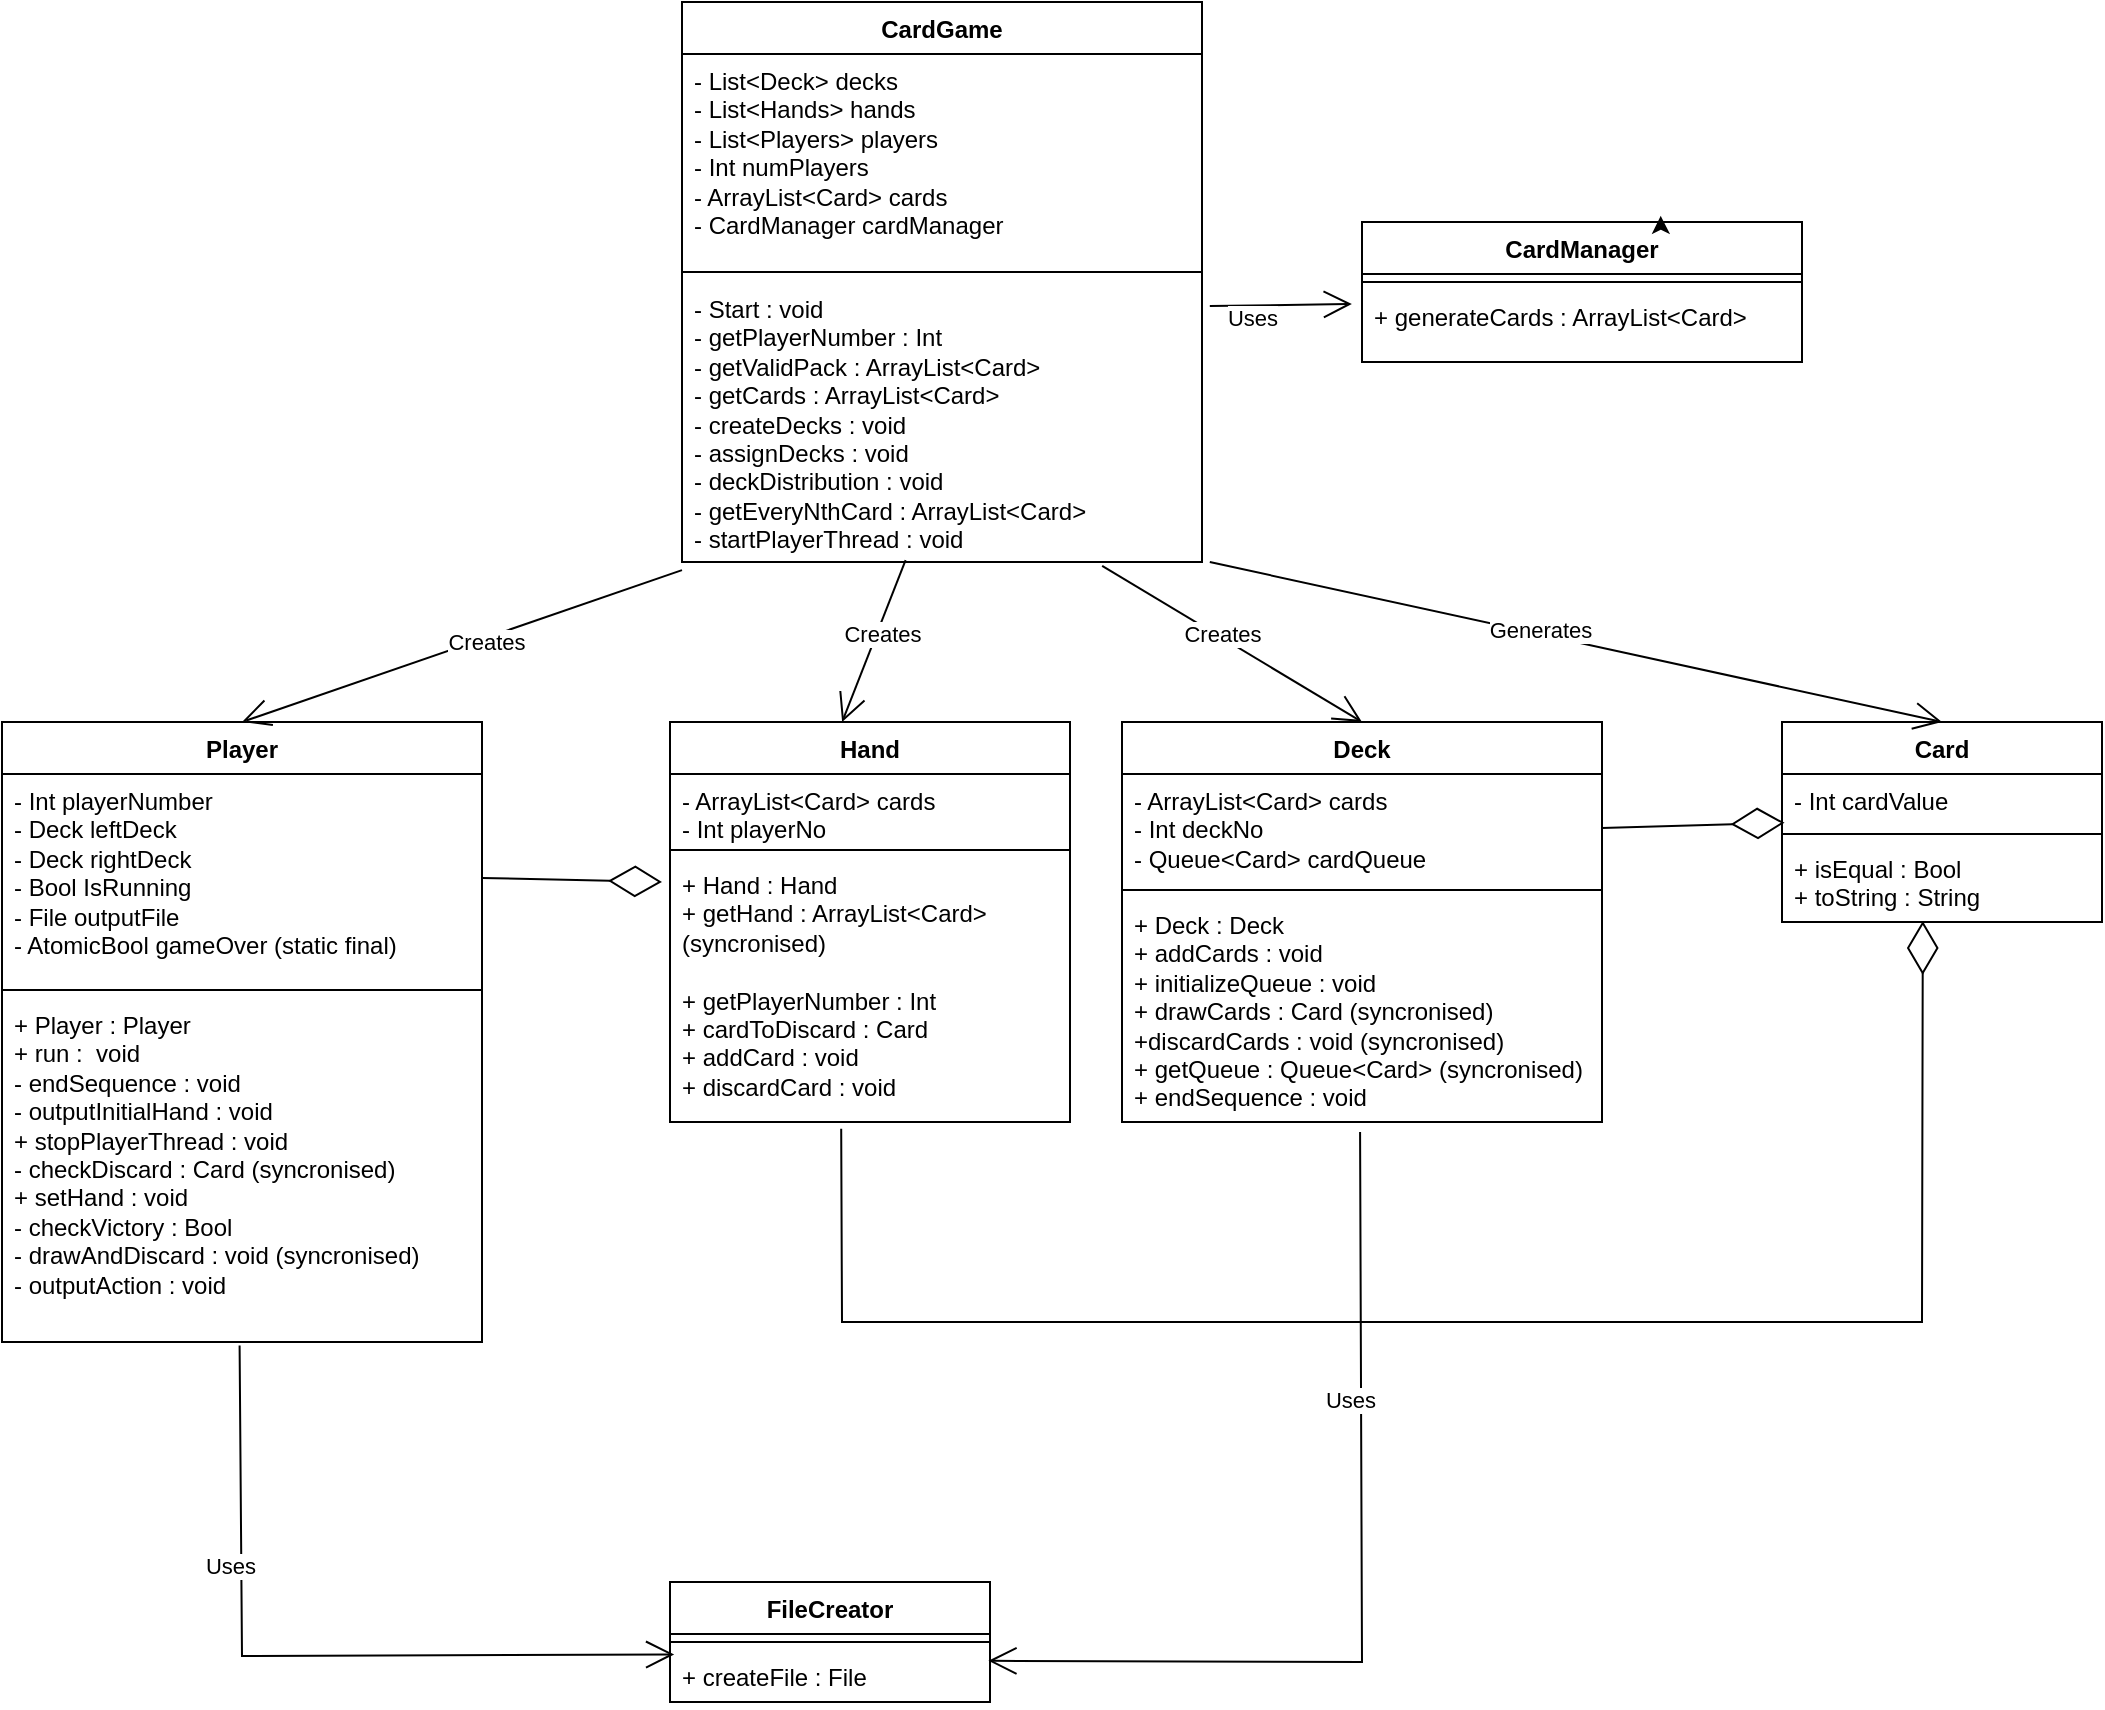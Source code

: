 <mxfile version="24.9.2">
  <diagram id="C5RBs43oDa-KdzZeNtuy" name="Page-1">
    <mxGraphModel dx="1636" dy="436" grid="1" gridSize="10" guides="1" tooltips="1" connect="1" arrows="1" fold="1" page="1" pageScale="1" pageWidth="827" pageHeight="1169" math="0" shadow="0">
      <root>
        <mxCell id="WIyWlLk6GJQsqaUBKTNV-0" />
        <mxCell id="WIyWlLk6GJQsqaUBKTNV-1" parent="WIyWlLk6GJQsqaUBKTNV-0" />
        <mxCell id="hnP73HRf14iYfMmKn1nl-7" value="CardGame" style="swimlane;fontStyle=1;align=center;verticalAlign=top;childLayout=stackLayout;horizontal=1;startSize=26;horizontalStack=0;resizeParent=1;resizeParentMax=0;resizeLast=0;collapsible=1;marginBottom=0;whiteSpace=wrap;html=1;" vertex="1" parent="WIyWlLk6GJQsqaUBKTNV-1">
          <mxGeometry x="260" y="40" width="260" height="280" as="geometry" />
        </mxCell>
        <mxCell id="hnP73HRf14iYfMmKn1nl-8" value="&lt;div&gt;- List&amp;lt;Deck&amp;gt; decks&lt;/div&gt;&lt;div&gt;- List&amp;lt;Hands&amp;gt; hands&lt;/div&gt;&lt;div&gt;- List&amp;lt;Players&amp;gt; players&lt;/div&gt;&lt;div&gt;- Int numPlayers&lt;/div&gt;&lt;div&gt;- ArrayList&amp;lt;Card&amp;gt; cards&lt;/div&gt;&lt;div&gt;- CardManager cardManager&lt;/div&gt;&lt;div&gt;&lt;br&gt;&lt;/div&gt;&lt;div&gt;&lt;br&gt;&lt;br&gt;&lt;/div&gt;" style="text;strokeColor=none;fillColor=none;align=left;verticalAlign=top;spacingLeft=4;spacingRight=4;overflow=hidden;rotatable=0;points=[[0,0.5],[1,0.5]];portConstraint=eastwest;whiteSpace=wrap;html=1;" vertex="1" parent="hnP73HRf14iYfMmKn1nl-7">
          <mxGeometry y="26" width="260" height="104" as="geometry" />
        </mxCell>
        <mxCell id="hnP73HRf14iYfMmKn1nl-9" value="" style="line;strokeWidth=1;fillColor=none;align=left;verticalAlign=middle;spacingTop=-1;spacingLeft=3;spacingRight=3;rotatable=0;labelPosition=right;points=[];portConstraint=eastwest;strokeColor=inherit;" vertex="1" parent="hnP73HRf14iYfMmKn1nl-7">
          <mxGeometry y="130" width="260" height="10" as="geometry" />
        </mxCell>
        <mxCell id="hnP73HRf14iYfMmKn1nl-10" value="&lt;div&gt;- Start : void&lt;/div&gt;&lt;div&gt;- getPlayerNumber : Int&lt;/div&gt;&lt;div&gt;- getValidPack : ArrayList&amp;lt;Card&amp;gt;&lt;/div&gt;&lt;div&gt;- getCards : ArrayList&amp;lt;Card&amp;gt;&lt;/div&gt;&lt;div&gt;- createDecks : void&lt;/div&gt;&lt;div&gt;- assignDecks : void&lt;/div&gt;&lt;div&gt;- deckDistribution : void&lt;/div&gt;&lt;div&gt;- getEveryNthCard : ArrayList&amp;lt;Card&amp;gt;&lt;/div&gt;&lt;div&gt;- startPlayerThread : void&lt;/div&gt;&lt;div&gt;&lt;br&gt;&lt;/div&gt;" style="text;strokeColor=none;fillColor=none;align=left;verticalAlign=top;spacingLeft=4;spacingRight=4;overflow=hidden;rotatable=0;points=[[0,0.5],[1,0.5]];portConstraint=eastwest;whiteSpace=wrap;html=1;" vertex="1" parent="hnP73HRf14iYfMmKn1nl-7">
          <mxGeometry y="140" width="260" height="140" as="geometry" />
        </mxCell>
        <mxCell id="hnP73HRf14iYfMmKn1nl-11" value="Player" style="swimlane;fontStyle=1;align=center;verticalAlign=top;childLayout=stackLayout;horizontal=1;startSize=26;horizontalStack=0;resizeParent=1;resizeParentMax=0;resizeLast=0;collapsible=1;marginBottom=0;whiteSpace=wrap;html=1;" vertex="1" parent="WIyWlLk6GJQsqaUBKTNV-1">
          <mxGeometry x="-80" y="400" width="240" height="310" as="geometry" />
        </mxCell>
        <mxCell id="hnP73HRf14iYfMmKn1nl-12" value="&lt;div&gt;- Int playerNumber&lt;/div&gt;&lt;div&gt;- Deck leftDeck&lt;/div&gt;&lt;div&gt;- Deck rightDeck &lt;br&gt;&lt;/div&gt;&lt;div&gt;- Bool IsRunning&lt;/div&gt;&lt;div&gt;- File outputFile&lt;/div&gt;&lt;div&gt;- AtomicBool gameOver (static final) &lt;br&gt;&lt;/div&gt;&lt;div&gt;&lt;br&gt;&lt;/div&gt;" style="text;strokeColor=none;fillColor=none;align=left;verticalAlign=top;spacingLeft=4;spacingRight=4;overflow=hidden;rotatable=0;points=[[0,0.5],[1,0.5]];portConstraint=eastwest;whiteSpace=wrap;html=1;" vertex="1" parent="hnP73HRf14iYfMmKn1nl-11">
          <mxGeometry y="26" width="240" height="104" as="geometry" />
        </mxCell>
        <mxCell id="hnP73HRf14iYfMmKn1nl-13" value="" style="line;strokeWidth=1;fillColor=none;align=left;verticalAlign=middle;spacingTop=-1;spacingLeft=3;spacingRight=3;rotatable=0;labelPosition=right;points=[];portConstraint=eastwest;strokeColor=inherit;" vertex="1" parent="hnP73HRf14iYfMmKn1nl-11">
          <mxGeometry y="130" width="240" height="8" as="geometry" />
        </mxCell>
        <mxCell id="hnP73HRf14iYfMmKn1nl-14" value="&lt;div&gt;+ Player : Player&lt;/div&gt;&lt;div&gt;+ run :&amp;nbsp; void&lt;/div&gt;&lt;div&gt;- endSequence : void&lt;/div&gt;&lt;div&gt;- outputInitialHand : void&lt;/div&gt;&lt;div&gt;+ stopPlayerThread : void&lt;/div&gt;&lt;div&gt;- checkDiscard : Card (syncronised)&lt;/div&gt;&lt;div&gt;+ setHand : void&lt;/div&gt;&lt;div&gt;- checkVictory : Bool &lt;br&gt;&lt;/div&gt;&lt;div&gt;- drawAndDiscard : void (syncronised)&lt;/div&gt;&lt;div&gt;- outputAction : void&lt;br&gt;&lt;/div&gt;" style="text;strokeColor=none;fillColor=none;align=left;verticalAlign=top;spacingLeft=4;spacingRight=4;overflow=hidden;rotatable=0;points=[[0,0.5],[1,0.5]];portConstraint=eastwest;whiteSpace=wrap;html=1;" vertex="1" parent="hnP73HRf14iYfMmKn1nl-11">
          <mxGeometry y="138" width="240" height="172" as="geometry" />
        </mxCell>
        <mxCell id="hnP73HRf14iYfMmKn1nl-15" value="Deck" style="swimlane;fontStyle=1;align=center;verticalAlign=top;childLayout=stackLayout;horizontal=1;startSize=26;horizontalStack=0;resizeParent=1;resizeParentMax=0;resizeLast=0;collapsible=1;marginBottom=0;whiteSpace=wrap;html=1;" vertex="1" parent="WIyWlLk6GJQsqaUBKTNV-1">
          <mxGeometry x="480" y="400" width="240" height="200" as="geometry" />
        </mxCell>
        <mxCell id="hnP73HRf14iYfMmKn1nl-16" value="&lt;div&gt;- ArrayList&amp;lt;Card&amp;gt; cards&lt;/div&gt;&lt;div&gt;- Int deckNo &lt;br&gt;&lt;/div&gt;&lt;div&gt;- Queue&amp;lt;Card&amp;gt; cardQueue&lt;br&gt;&lt;/div&gt;" style="text;strokeColor=none;fillColor=none;align=left;verticalAlign=top;spacingLeft=4;spacingRight=4;overflow=hidden;rotatable=0;points=[[0,0.5],[1,0.5]];portConstraint=eastwest;whiteSpace=wrap;html=1;" vertex="1" parent="hnP73HRf14iYfMmKn1nl-15">
          <mxGeometry y="26" width="240" height="54" as="geometry" />
        </mxCell>
        <mxCell id="hnP73HRf14iYfMmKn1nl-17" value="" style="line;strokeWidth=1;fillColor=none;align=left;verticalAlign=middle;spacingTop=-1;spacingLeft=3;spacingRight=3;rotatable=0;labelPosition=right;points=[];portConstraint=eastwest;strokeColor=inherit;" vertex="1" parent="hnP73HRf14iYfMmKn1nl-15">
          <mxGeometry y="80" width="240" height="8" as="geometry" />
        </mxCell>
        <mxCell id="hnP73HRf14iYfMmKn1nl-18" value="&lt;div&gt;+ Deck : Deck&lt;/div&gt;&lt;div&gt;+ addCards : void &lt;br&gt;&lt;/div&gt;&lt;div&gt;+ initializeQueue : void&lt;/div&gt;&lt;div&gt;+ drawCards : Card (syncronised)&lt;/div&gt;&lt;div&gt;+discardCards : void (syncronised) &lt;br&gt;&lt;/div&gt;&lt;div&gt;+ getQueue : Queue&amp;lt;Card&amp;gt; (syncronised)&lt;/div&gt;&lt;div&gt;+ endSequence : void&lt;br&gt;&lt;/div&gt;" style="text;strokeColor=none;fillColor=none;align=left;verticalAlign=top;spacingLeft=4;spacingRight=4;overflow=hidden;rotatable=0;points=[[0,0.5],[1,0.5]];portConstraint=eastwest;whiteSpace=wrap;html=1;" vertex="1" parent="hnP73HRf14iYfMmKn1nl-15">
          <mxGeometry y="88" width="240" height="112" as="geometry" />
        </mxCell>
        <mxCell id="hnP73HRf14iYfMmKn1nl-19" value="CardManager" style="swimlane;fontStyle=1;align=center;verticalAlign=top;childLayout=stackLayout;horizontal=1;startSize=26;horizontalStack=0;resizeParent=1;resizeParentMax=0;resizeLast=0;collapsible=1;marginBottom=0;whiteSpace=wrap;html=1;" vertex="1" parent="WIyWlLk6GJQsqaUBKTNV-1">
          <mxGeometry x="600" y="150" width="220" height="70" as="geometry" />
        </mxCell>
        <mxCell id="hnP73HRf14iYfMmKn1nl-21" value="" style="line;strokeWidth=1;fillColor=none;align=left;verticalAlign=middle;spacingTop=-1;spacingLeft=3;spacingRight=3;rotatable=0;labelPosition=right;points=[];portConstraint=eastwest;strokeColor=inherit;" vertex="1" parent="hnP73HRf14iYfMmKn1nl-19">
          <mxGeometry y="26" width="220" height="8" as="geometry" />
        </mxCell>
        <mxCell id="hnP73HRf14iYfMmKn1nl-22" value="+ generateCards : ArrayList&amp;lt;Card&amp;gt;" style="text;strokeColor=none;fillColor=none;align=left;verticalAlign=top;spacingLeft=4;spacingRight=4;overflow=hidden;rotatable=0;points=[[0,0.5],[1,0.5]];portConstraint=eastwest;whiteSpace=wrap;html=1;" vertex="1" parent="hnP73HRf14iYfMmKn1nl-19">
          <mxGeometry y="34" width="220" height="36" as="geometry" />
        </mxCell>
        <mxCell id="hnP73HRf14iYfMmKn1nl-23" value="FileCreator" style="swimlane;fontStyle=1;align=center;verticalAlign=top;childLayout=stackLayout;horizontal=1;startSize=26;horizontalStack=0;resizeParent=1;resizeParentMax=0;resizeLast=0;collapsible=1;marginBottom=0;whiteSpace=wrap;html=1;" vertex="1" parent="WIyWlLk6GJQsqaUBKTNV-1">
          <mxGeometry x="254" y="830" width="160" height="60" as="geometry" />
        </mxCell>
        <mxCell id="hnP73HRf14iYfMmKn1nl-25" value="" style="line;strokeWidth=1;fillColor=none;align=left;verticalAlign=middle;spacingTop=-1;spacingLeft=3;spacingRight=3;rotatable=0;labelPosition=right;points=[];portConstraint=eastwest;strokeColor=inherit;" vertex="1" parent="hnP73HRf14iYfMmKn1nl-23">
          <mxGeometry y="26" width="160" height="8" as="geometry" />
        </mxCell>
        <mxCell id="hnP73HRf14iYfMmKn1nl-26" value="+ createFile : File" style="text;strokeColor=none;fillColor=none;align=left;verticalAlign=top;spacingLeft=4;spacingRight=4;overflow=hidden;rotatable=0;points=[[0,0.5],[1,0.5]];portConstraint=eastwest;whiteSpace=wrap;html=1;" vertex="1" parent="hnP73HRf14iYfMmKn1nl-23">
          <mxGeometry y="34" width="160" height="26" as="geometry" />
        </mxCell>
        <mxCell id="hnP73HRf14iYfMmKn1nl-27" value="Hand" style="swimlane;fontStyle=1;align=center;verticalAlign=top;childLayout=stackLayout;horizontal=1;startSize=26;horizontalStack=0;resizeParent=1;resizeParentMax=0;resizeLast=0;collapsible=1;marginBottom=0;whiteSpace=wrap;html=1;" vertex="1" parent="WIyWlLk6GJQsqaUBKTNV-1">
          <mxGeometry x="254" y="400" width="200" height="200" as="geometry" />
        </mxCell>
        <mxCell id="hnP73HRf14iYfMmKn1nl-44" value="" style="endArrow=open;endFill=1;endSize=12;html=1;rounded=0;entryX=0.5;entryY=0;entryDx=0;entryDy=0;exitX=0.43;exitY=0.993;exitDx=0;exitDy=0;exitPerimeter=0;" edge="1" parent="hnP73HRf14iYfMmKn1nl-27" source="hnP73HRf14iYfMmKn1nl-10">
          <mxGeometry width="160" relative="1" as="geometry">
            <mxPoint x="-134.0" y="-95.94" as="sourcePoint" />
            <mxPoint x="86.06" as="targetPoint" />
          </mxGeometry>
        </mxCell>
        <mxCell id="hnP73HRf14iYfMmKn1nl-45" value="Creates" style="edgeLabel;html=1;align=center;verticalAlign=middle;resizable=0;points=[];" vertex="1" connectable="0" parent="hnP73HRf14iYfMmKn1nl-44">
          <mxGeometry x="-0.104" y="2" relative="1" as="geometry">
            <mxPoint as="offset" />
          </mxGeometry>
        </mxCell>
        <mxCell id="hnP73HRf14iYfMmKn1nl-28" value="&lt;div&gt;- ArrayList&amp;lt;Card&amp;gt; cards&lt;/div&gt;&lt;div&gt;- Int playerNo&lt;br&gt;&lt;/div&gt;" style="text;strokeColor=none;fillColor=none;align=left;verticalAlign=top;spacingLeft=4;spacingRight=4;overflow=hidden;rotatable=0;points=[[0,0.5],[1,0.5]];portConstraint=eastwest;whiteSpace=wrap;html=1;" vertex="1" parent="hnP73HRf14iYfMmKn1nl-27">
          <mxGeometry y="26" width="200" height="34" as="geometry" />
        </mxCell>
        <mxCell id="hnP73HRf14iYfMmKn1nl-29" value="" style="line;strokeWidth=1;fillColor=none;align=left;verticalAlign=middle;spacingTop=-1;spacingLeft=3;spacingRight=3;rotatable=0;labelPosition=right;points=[];portConstraint=eastwest;strokeColor=inherit;" vertex="1" parent="hnP73HRf14iYfMmKn1nl-27">
          <mxGeometry y="60" width="200" height="8" as="geometry" />
        </mxCell>
        <mxCell id="hnP73HRf14iYfMmKn1nl-30" value="&lt;div&gt;+ Hand : Hand&lt;/div&gt;&lt;div&gt;+ getHand : ArrayList&amp;lt;Card&amp;gt; (syncronised)&lt;br&gt;&lt;/div&gt;&lt;div&gt;&lt;br&gt;&lt;/div&gt;&lt;div&gt;+ getPlayerNumber : Int&lt;/div&gt;&lt;div&gt;+ cardToDiscard : Card&lt;/div&gt;&lt;div&gt;+ addCard : void&lt;/div&gt;&lt;div&gt;+ discardCard : void&lt;br&gt;&lt;/div&gt;&lt;div&gt;&lt;br&gt;&lt;/div&gt;" style="text;strokeColor=none;fillColor=none;align=left;verticalAlign=top;spacingLeft=4;spacingRight=4;overflow=hidden;rotatable=0;points=[[0,0.5],[1,0.5]];portConstraint=eastwest;whiteSpace=wrap;html=1;" vertex="1" parent="hnP73HRf14iYfMmKn1nl-27">
          <mxGeometry y="68" width="200" height="132" as="geometry" />
        </mxCell>
        <mxCell id="hnP73HRf14iYfMmKn1nl-31" value="Card" style="swimlane;fontStyle=1;align=center;verticalAlign=top;childLayout=stackLayout;horizontal=1;startSize=26;horizontalStack=0;resizeParent=1;resizeParentMax=0;resizeLast=0;collapsible=1;marginBottom=0;whiteSpace=wrap;html=1;" vertex="1" parent="WIyWlLk6GJQsqaUBKTNV-1">
          <mxGeometry x="810" y="400" width="160" height="100" as="geometry" />
        </mxCell>
        <mxCell id="hnP73HRf14iYfMmKn1nl-32" value="- Int cardValue" style="text;strokeColor=none;fillColor=none;align=left;verticalAlign=top;spacingLeft=4;spacingRight=4;overflow=hidden;rotatable=0;points=[[0,0.5],[1,0.5]];portConstraint=eastwest;whiteSpace=wrap;html=1;" vertex="1" parent="hnP73HRf14iYfMmKn1nl-31">
          <mxGeometry y="26" width="160" height="26" as="geometry" />
        </mxCell>
        <mxCell id="hnP73HRf14iYfMmKn1nl-33" value="" style="line;strokeWidth=1;fillColor=none;align=left;verticalAlign=middle;spacingTop=-1;spacingLeft=3;spacingRight=3;rotatable=0;labelPosition=right;points=[];portConstraint=eastwest;strokeColor=inherit;" vertex="1" parent="hnP73HRf14iYfMmKn1nl-31">
          <mxGeometry y="52" width="160" height="8" as="geometry" />
        </mxCell>
        <mxCell id="hnP73HRf14iYfMmKn1nl-34" value="&lt;div&gt;+ isEqual : Bool&lt;/div&gt;&lt;div&gt;+ toString : String&lt;br&gt;&lt;/div&gt;" style="text;strokeColor=none;fillColor=none;align=left;verticalAlign=top;spacingLeft=4;spacingRight=4;overflow=hidden;rotatable=0;points=[[0,0.5],[1,0.5]];portConstraint=eastwest;whiteSpace=wrap;html=1;" vertex="1" parent="hnP73HRf14iYfMmKn1nl-31">
          <mxGeometry y="60" width="160" height="40" as="geometry" />
        </mxCell>
        <mxCell id="hnP73HRf14iYfMmKn1nl-35" style="edgeStyle=orthogonalEdgeStyle;rounded=0;orthogonalLoop=1;jettySize=auto;html=1;exitX=0.75;exitY=0;exitDx=0;exitDy=0;entryX=0.679;entryY=-0.044;entryDx=0;entryDy=0;entryPerimeter=0;" edge="1" parent="WIyWlLk6GJQsqaUBKTNV-1" source="hnP73HRf14iYfMmKn1nl-19" target="hnP73HRf14iYfMmKn1nl-19">
          <mxGeometry relative="1" as="geometry" />
        </mxCell>
        <mxCell id="hnP73HRf14iYfMmKn1nl-36" value="" style="endArrow=open;endFill=1;endSize=12;html=1;rounded=0;entryX=-0.023;entryY=0.194;entryDx=0;entryDy=0;entryPerimeter=0;exitX=1.015;exitY=0.086;exitDx=0;exitDy=0;exitPerimeter=0;" edge="1" parent="WIyWlLk6GJQsqaUBKTNV-1" source="hnP73HRf14iYfMmKn1nl-10" target="hnP73HRf14iYfMmKn1nl-22">
          <mxGeometry width="160" relative="1" as="geometry">
            <mxPoint x="330" y="410" as="sourcePoint" />
            <mxPoint x="490" y="410" as="targetPoint" />
          </mxGeometry>
        </mxCell>
        <mxCell id="hnP73HRf14iYfMmKn1nl-37" value="Uses" style="edgeLabel;html=1;align=center;verticalAlign=middle;resizable=0;points=[];" vertex="1" connectable="0" parent="hnP73HRf14iYfMmKn1nl-36">
          <mxGeometry x="-0.409" y="-6" relative="1" as="geometry">
            <mxPoint as="offset" />
          </mxGeometry>
        </mxCell>
        <mxCell id="hnP73HRf14iYfMmKn1nl-38" value="" style="endArrow=open;endFill=1;endSize=12;html=1;rounded=0;entryX=0.5;entryY=0;entryDx=0;entryDy=0;exitX=1.015;exitY=1;exitDx=0;exitDy=0;exitPerimeter=0;" edge="1" parent="WIyWlLk6GJQsqaUBKTNV-1" source="hnP73HRf14iYfMmKn1nl-10" target="hnP73HRf14iYfMmKn1nl-31">
          <mxGeometry width="160" relative="1" as="geometry">
            <mxPoint x="330" y="410" as="sourcePoint" />
            <mxPoint x="490" y="410" as="targetPoint" />
          </mxGeometry>
        </mxCell>
        <mxCell id="hnP73HRf14iYfMmKn1nl-39" value="Generates" style="edgeLabel;html=1;align=center;verticalAlign=middle;resizable=0;points=[];" vertex="1" connectable="0" parent="hnP73HRf14iYfMmKn1nl-38">
          <mxGeometry x="-0.104" y="2" relative="1" as="geometry">
            <mxPoint as="offset" />
          </mxGeometry>
        </mxCell>
        <mxCell id="hnP73HRf14iYfMmKn1nl-40" value="" style="endArrow=open;endFill=1;endSize=12;html=1;rounded=0;entryX=0.5;entryY=0;entryDx=0;entryDy=0;exitX=0.808;exitY=1.014;exitDx=0;exitDy=0;exitPerimeter=0;" edge="1" parent="WIyWlLk6GJQsqaUBKTNV-1" source="hnP73HRf14iYfMmKn1nl-10" target="hnP73HRf14iYfMmKn1nl-15">
          <mxGeometry width="160" relative="1" as="geometry">
            <mxPoint x="534" y="330" as="sourcePoint" />
            <mxPoint x="740" y="410" as="targetPoint" />
          </mxGeometry>
        </mxCell>
        <mxCell id="hnP73HRf14iYfMmKn1nl-41" value="Creates" style="edgeLabel;html=1;align=center;verticalAlign=middle;resizable=0;points=[];" vertex="1" connectable="0" parent="hnP73HRf14iYfMmKn1nl-40">
          <mxGeometry x="-0.104" y="2" relative="1" as="geometry">
            <mxPoint as="offset" />
          </mxGeometry>
        </mxCell>
        <mxCell id="hnP73HRf14iYfMmKn1nl-42" value="" style="endArrow=open;endFill=1;endSize=12;html=1;rounded=0;entryX=0.5;entryY=0;entryDx=0;entryDy=0;exitX=0;exitY=1.029;exitDx=0;exitDy=0;exitPerimeter=0;" edge="1" parent="WIyWlLk6GJQsqaUBKTNV-1" source="hnP73HRf14iYfMmKn1nl-10" target="hnP73HRf14iYfMmKn1nl-11">
          <mxGeometry width="160" relative="1" as="geometry">
            <mxPoint x="480" y="332" as="sourcePoint" />
            <mxPoint x="540" y="410" as="targetPoint" />
          </mxGeometry>
        </mxCell>
        <mxCell id="hnP73HRf14iYfMmKn1nl-43" value="Creates" style="edgeLabel;html=1;align=center;verticalAlign=middle;resizable=0;points=[];" vertex="1" connectable="0" parent="hnP73HRf14iYfMmKn1nl-42">
          <mxGeometry x="-0.104" y="2" relative="1" as="geometry">
            <mxPoint as="offset" />
          </mxGeometry>
        </mxCell>
        <mxCell id="hnP73HRf14iYfMmKn1nl-47" value="" style="endArrow=diamondThin;endFill=0;endSize=24;html=1;rounded=0;exitX=1;exitY=0.5;exitDx=0;exitDy=0;" edge="1" parent="WIyWlLk6GJQsqaUBKTNV-1" source="hnP73HRf14iYfMmKn1nl-12">
          <mxGeometry width="160" relative="1" as="geometry">
            <mxPoint x="370" y="490" as="sourcePoint" />
            <mxPoint x="250" y="480" as="targetPoint" />
          </mxGeometry>
        </mxCell>
        <mxCell id="hnP73HRf14iYfMmKn1nl-48" value="" style="endArrow=diamondThin;endFill=0;endSize=24;html=1;rounded=0;exitX=1;exitY=0.5;exitDx=0;exitDy=0;entryX=0.008;entryY=0.936;entryDx=0;entryDy=0;entryPerimeter=0;" edge="1" parent="WIyWlLk6GJQsqaUBKTNV-1" source="hnP73HRf14iYfMmKn1nl-16" target="hnP73HRf14iYfMmKn1nl-32">
          <mxGeometry width="160" relative="1" as="geometry">
            <mxPoint x="221" y="458" as="sourcePoint" />
            <mxPoint x="262" y="461" as="targetPoint" />
          </mxGeometry>
        </mxCell>
        <mxCell id="hnP73HRf14iYfMmKn1nl-49" value="" style="endArrow=diamondThin;endFill=0;endSize=24;html=1;rounded=0;entryX=0.44;entryY=0.988;entryDx=0;entryDy=0;entryPerimeter=0;exitX=0.428;exitY=1.026;exitDx=0;exitDy=0;exitPerimeter=0;" edge="1" parent="WIyWlLk6GJQsqaUBKTNV-1" source="hnP73HRf14iYfMmKn1nl-30" target="hnP73HRf14iYfMmKn1nl-34">
          <mxGeometry width="160" relative="1" as="geometry">
            <mxPoint x="340" y="540" as="sourcePoint" />
            <mxPoint x="720" y="487" as="targetPoint" />
            <Array as="points">
              <mxPoint x="340" y="700" />
              <mxPoint x="610" y="700" />
              <mxPoint x="880" y="700" />
            </Array>
          </mxGeometry>
        </mxCell>
        <mxCell id="hnP73HRf14iYfMmKn1nl-52" value="" style="endArrow=open;endFill=1;endSize=12;html=1;rounded=0;entryX=0.013;entryY=0.085;entryDx=0;entryDy=0;entryPerimeter=0;exitX=0.495;exitY=1.01;exitDx=0;exitDy=0;exitPerimeter=0;" edge="1" parent="WIyWlLk6GJQsqaUBKTNV-1" source="hnP73HRf14iYfMmKn1nl-14" target="hnP73HRf14iYfMmKn1nl-26">
          <mxGeometry width="160" relative="1" as="geometry">
            <mxPoint x="534" y="202" as="sourcePoint" />
            <mxPoint x="605" y="201" as="targetPoint" />
            <Array as="points">
              <mxPoint x="40" y="867" />
            </Array>
          </mxGeometry>
        </mxCell>
        <mxCell id="hnP73HRf14iYfMmKn1nl-53" value="Uses" style="edgeLabel;html=1;align=center;verticalAlign=middle;resizable=0;points=[];" vertex="1" connectable="0" parent="hnP73HRf14iYfMmKn1nl-52">
          <mxGeometry x="-0.409" y="-6" relative="1" as="geometry">
            <mxPoint as="offset" />
          </mxGeometry>
        </mxCell>
        <mxCell id="hnP73HRf14iYfMmKn1nl-54" value="" style="endArrow=open;endFill=1;endSize=12;html=1;rounded=0;entryX=0.995;entryY=0.208;entryDx=0;entryDy=0;entryPerimeter=0;exitX=0.496;exitY=1.045;exitDx=0;exitDy=0;exitPerimeter=0;" edge="1" parent="WIyWlLk6GJQsqaUBKTNV-1" source="hnP73HRf14iYfMmKn1nl-18" target="hnP73HRf14iYfMmKn1nl-26">
          <mxGeometry width="160" relative="1" as="geometry">
            <mxPoint x="49" y="722" as="sourcePoint" />
            <mxPoint x="259" y="877" as="targetPoint" />
            <Array as="points">
              <mxPoint x="600" y="870" />
            </Array>
          </mxGeometry>
        </mxCell>
        <mxCell id="hnP73HRf14iYfMmKn1nl-55" value="Uses" style="edgeLabel;html=1;align=center;verticalAlign=middle;resizable=0;points=[];" vertex="1" connectable="0" parent="hnP73HRf14iYfMmKn1nl-54">
          <mxGeometry x="-0.409" y="-6" relative="1" as="geometry">
            <mxPoint as="offset" />
          </mxGeometry>
        </mxCell>
      </root>
    </mxGraphModel>
  </diagram>
</mxfile>

